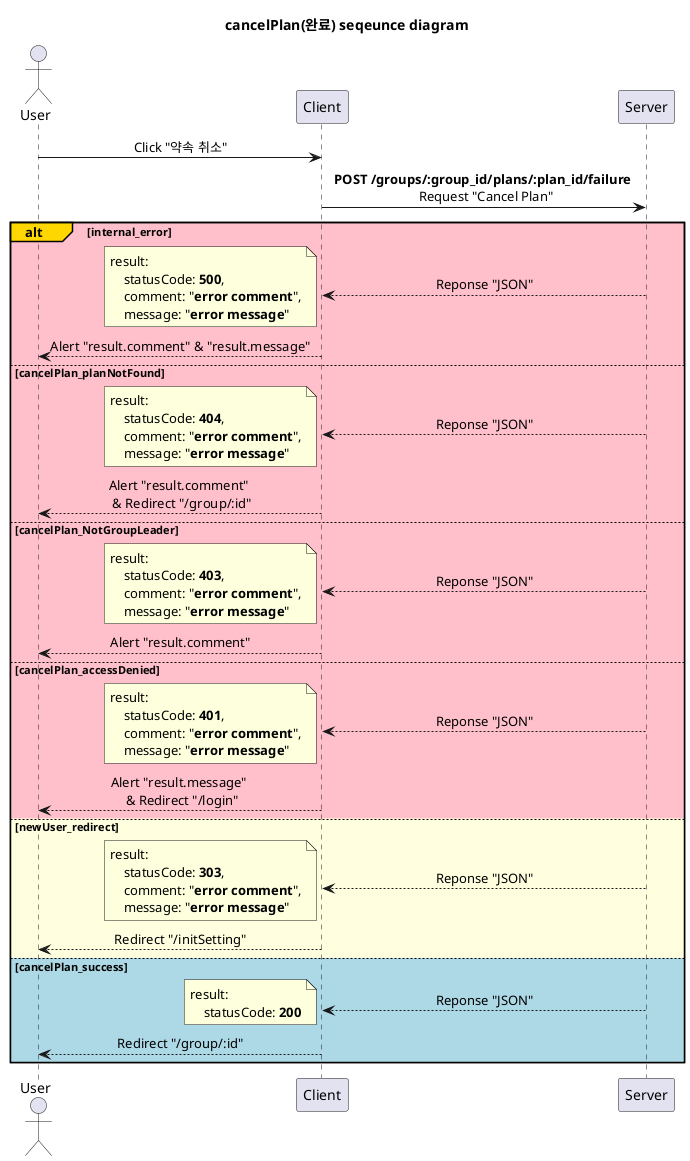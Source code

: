 @startuml cancelPlan(완료)
'http://localhost:3000/plan/:id

title cancelPlan(완료) seqeunce diagram

skinparam SequenceMessageAlignment center

participant Server order 30
participant Client order 20
actor User order 10

User -> Client: Click "약속 취소"

Client -> Server: **POST /groups/:group_id/plans/:plan_id/failure** \n Request "Cancel Plan"

alt#Gold #Pink internal_error
    Client <-- Server: Reponse "JSON"
    note left
        result:
            statusCode: **500**,
            comment: "**error comment**",
            message: "**error message**"
    end note
    User <-- Client: Alert "result.comment" & "result.message"

else #Pink cancelPlan_planNotFound
    Client <-- Server: Reponse "JSON"
    note left
        result:
            statusCode: **404**,
            comment: "**error comment**",
            message: "**error message**"
    end note
    User <-- Client: Alert "result.comment" \n & Redirect "/group/:id"

else #Pink cancelPlan_NotGroupLeader
    Client <-- Server: Reponse "JSON"
    note left
        result:
            statusCode: **403**,
            comment: "**error comment**",
            message: "**error message**"
    end note
    User <-- Client: Alert "result.comment"

else #Pink cancelPlan_accessDenied
    Client <-- Server: Reponse "JSON"
    note left
        result:
            statusCode: **401**,
            comment: "**error comment**",
            message: "**error message**"
    end note
    User <-- Client: Alert "result.message" \n & Redirect "/login"

else #LightYellow newUser_redirect
    Client <-- Server: Reponse "JSON"
    note left
        result:
            statusCode: **303**,
            comment: "**error comment**",
            message: "**error message**"
    end note
    User <-- Client: Redirect "/initSetting"

else #LightBlue cancelPlan_success
    Client <-- Server: Reponse "JSON"
    note left
        result:
            statusCode: **200**
    end note
    User <-- Client: Redirect "/group/:id"

end

@enduml